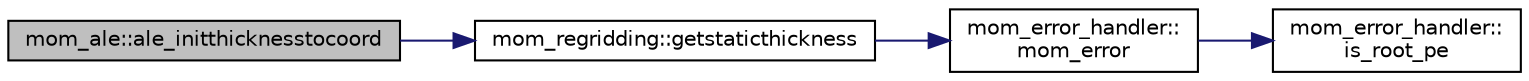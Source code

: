 digraph "mom_ale::ale_initthicknesstocoord"
{
 // INTERACTIVE_SVG=YES
 // LATEX_PDF_SIZE
  edge [fontname="Helvetica",fontsize="10",labelfontname="Helvetica",labelfontsize="10"];
  node [fontname="Helvetica",fontsize="10",shape=record];
  rankdir="LR";
  Node1 [label="mom_ale::ale_initthicknesstocoord",height=0.2,width=0.4,color="black", fillcolor="grey75", style="filled", fontcolor="black",tooltip="Set h to coordinate values for fixed coordinate systems."];
  Node1 -> Node2 [color="midnightblue",fontsize="10",style="solid",fontname="Helvetica"];
  Node2 [label="mom_regridding::getstaticthickness",height=0.2,width=0.4,color="black", fillcolor="white", style="filled",URL="$namespacemom__regridding.html#a1587a58d8fe87432c3f7817952014584",tooltip="Return coordinate-derived thicknesses for fixed coordinate systems."];
  Node2 -> Node3 [color="midnightblue",fontsize="10",style="solid",fontname="Helvetica"];
  Node3 [label="mom_error_handler::\lmom_error",height=0.2,width=0.4,color="black", fillcolor="white", style="filled",URL="$namespacemom__error__handler.html#a460cfb79a06c29fc249952c2a3710d67",tooltip="This provides a convenient interface for writing an mpp_error message with run-time filter based on a..."];
  Node3 -> Node4 [color="midnightblue",fontsize="10",style="solid",fontname="Helvetica"];
  Node4 [label="mom_error_handler::\lis_root_pe",height=0.2,width=0.4,color="black", fillcolor="white", style="filled",URL="$namespacemom__error__handler.html#ad5f00a53059c72fe2332d1436c80ca71",tooltip="This returns .true. if the current PE is the root PE."];
}
